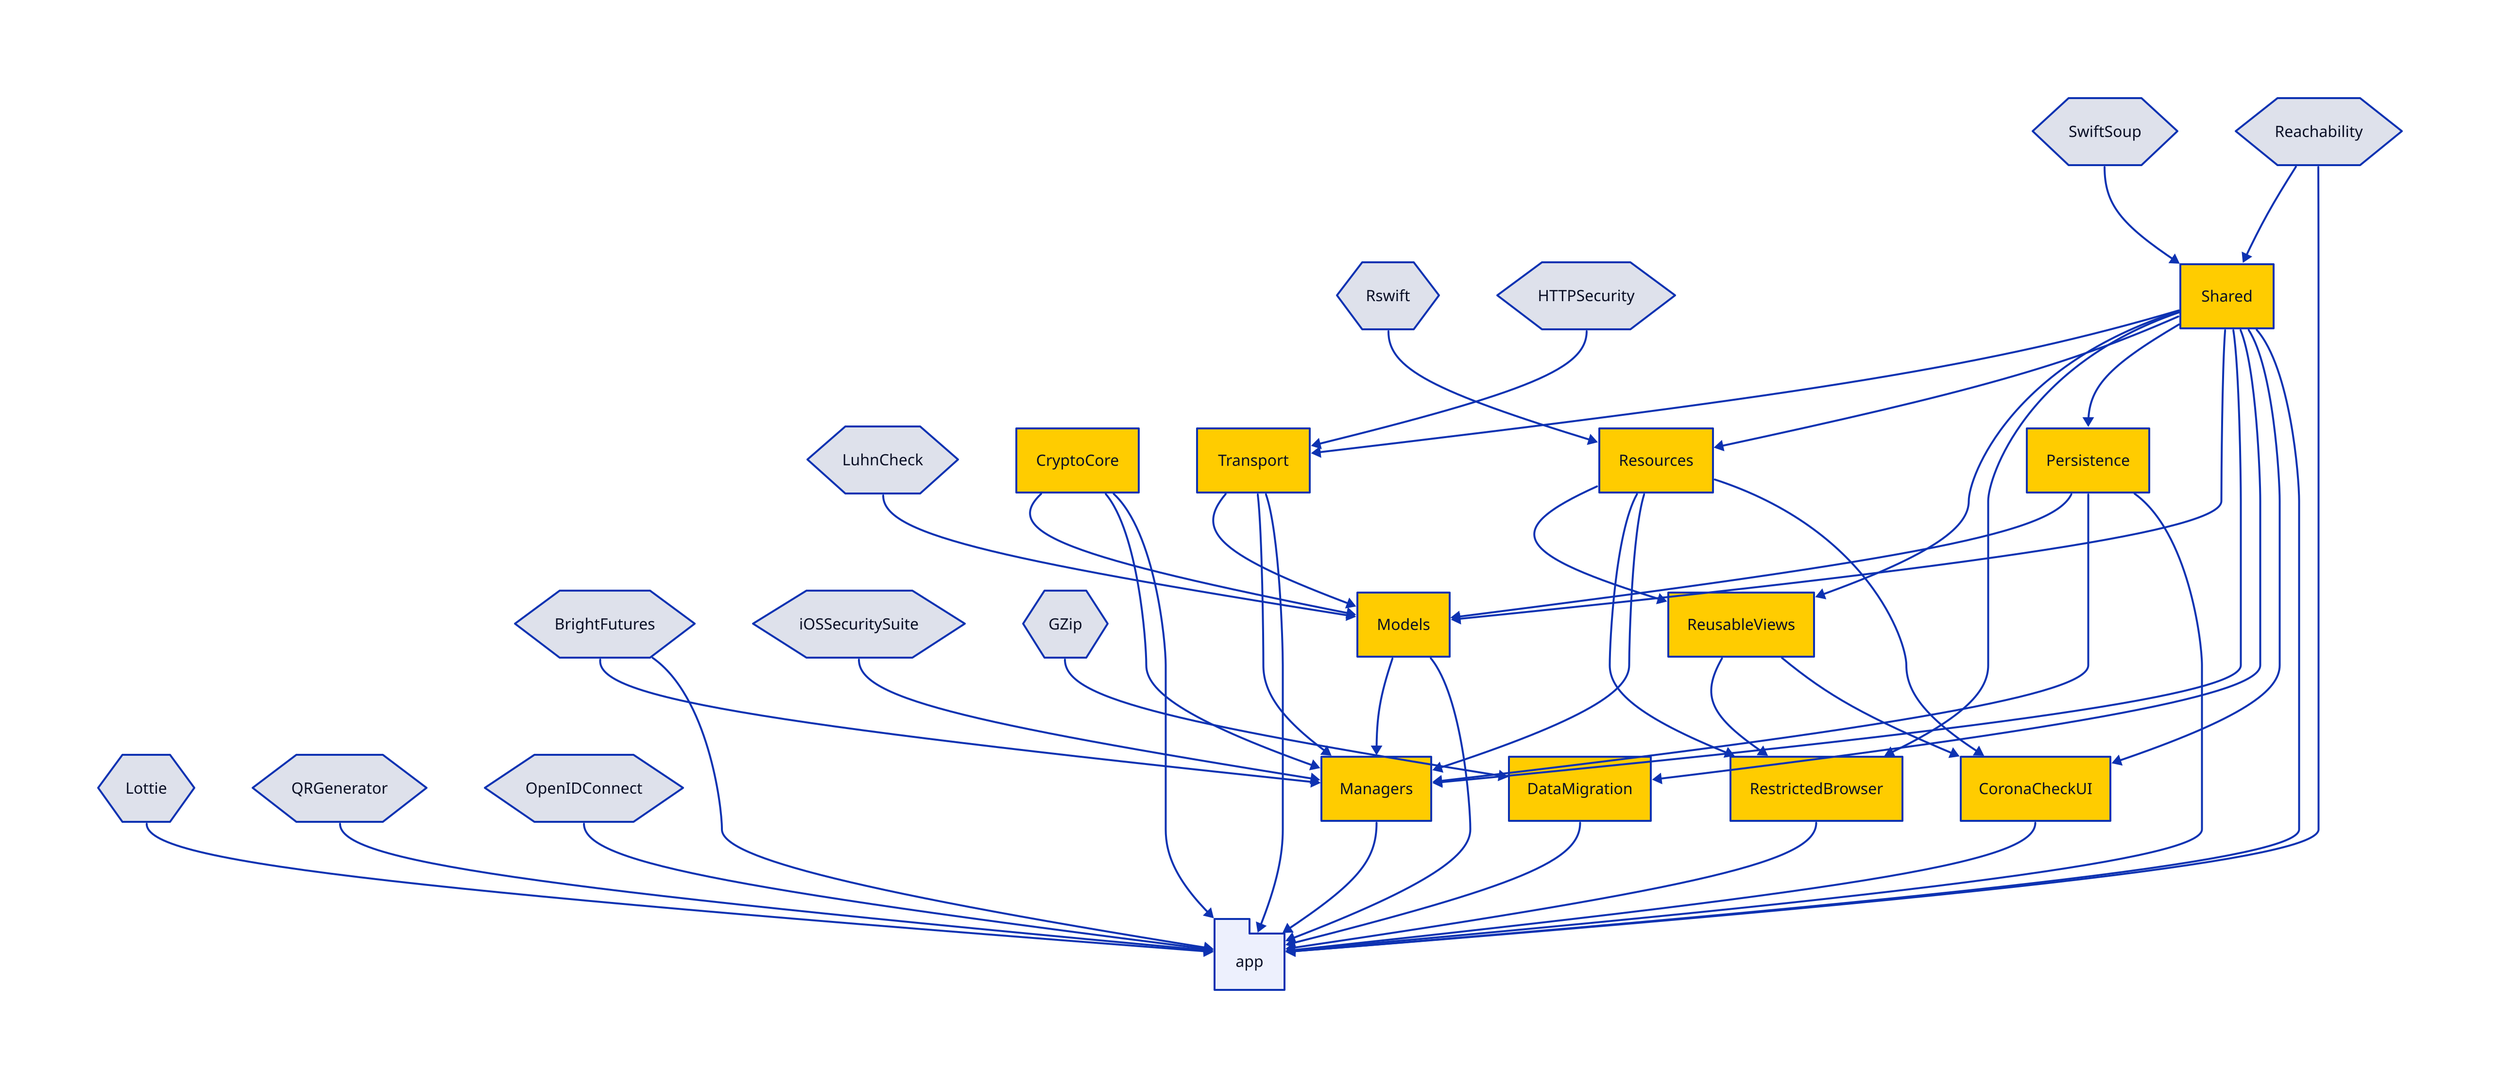 direction: down

# Third-Party
Rswift: {
  shape: hexagon
}
Reachability: {
  shape: hexagon
}
BrightFutures: {
  shape: hexagon
}
HTTPSecurity: {
  shape: hexagon
}
LuhnCheck: {
  shape: hexagon
}
iOSSecuritySuite: {
  shape: hexagon
}
Lottie: {
  shape: hexagon
}
QRGenerator: {
  shape: hexagon
}
OpenIDConnect: {
  shape: hexagon
}
SwiftSoup: {
  shape: hexagon
}
GZip: {
  shape: hexagon
}

# The application

app: {
  shape: package
}

app <- BrightFutures
app <- CoronaCheckUI
app <- CryptoCore
app <- DataMigration
app <- Lottie
app <- Managers
app <- Models
app <- OpenIDConnect
app <- Persistence
app <- QRGenerator
app <- Reachability
app <- RestrictedBrowser
app <- Shared
app <- Transport

# - Packages - 

CoronaCheckUI { style.fill: "#ffcc00" }
CoronaCheckUI <- Resources
CoronaCheckUI <- ReusableViews
CoronaCheckUI <- Shared

CryptoCore { style.fill: "#ffcc00" }

DataMigration { style.fill: "#ffcc00" }
DataMigration <- Shared
DataMigration <- GZip

Managers { style.fill: "#ffcc00" }
Managers <- CryptoCore
Managers <- Models
Managers <- Persistence
Managers <- Resources
Managers <- Shared
Managers <- Transport
Managers <- BrightFutures
Managers <- iOSSecuritySuite

Models { style.fill: "#ffcc00" }
Models <- CryptoCore
Models <- Persistence
Models <- Shared
Models <- Transport
Models <- LuhnCheck

Persistence { style.fill: "#ffcc00" }
Persistence <- Shared

Resources { style.fill: "#ffcc00" }
Resources <- Shared
Resources <- Rswift

RestrictedBrowser { style.fill: "#ffcc00" }
RestrictedBrowser <- Shared
RestrictedBrowser <- Resources
RestrictedBrowser <- ReusableViews

ReusableViews { style.fill: "#ffcc00" }
ReusableViews <- Shared
ReusableViews <- Resources

Shared { style.fill: "#ffcc00" }
Shared <- Reachability
Shared <- SwiftSoup

Transport { style.fill: "#ffcc00" }
Transport <- HTTPSecurity
Transport <- Shared